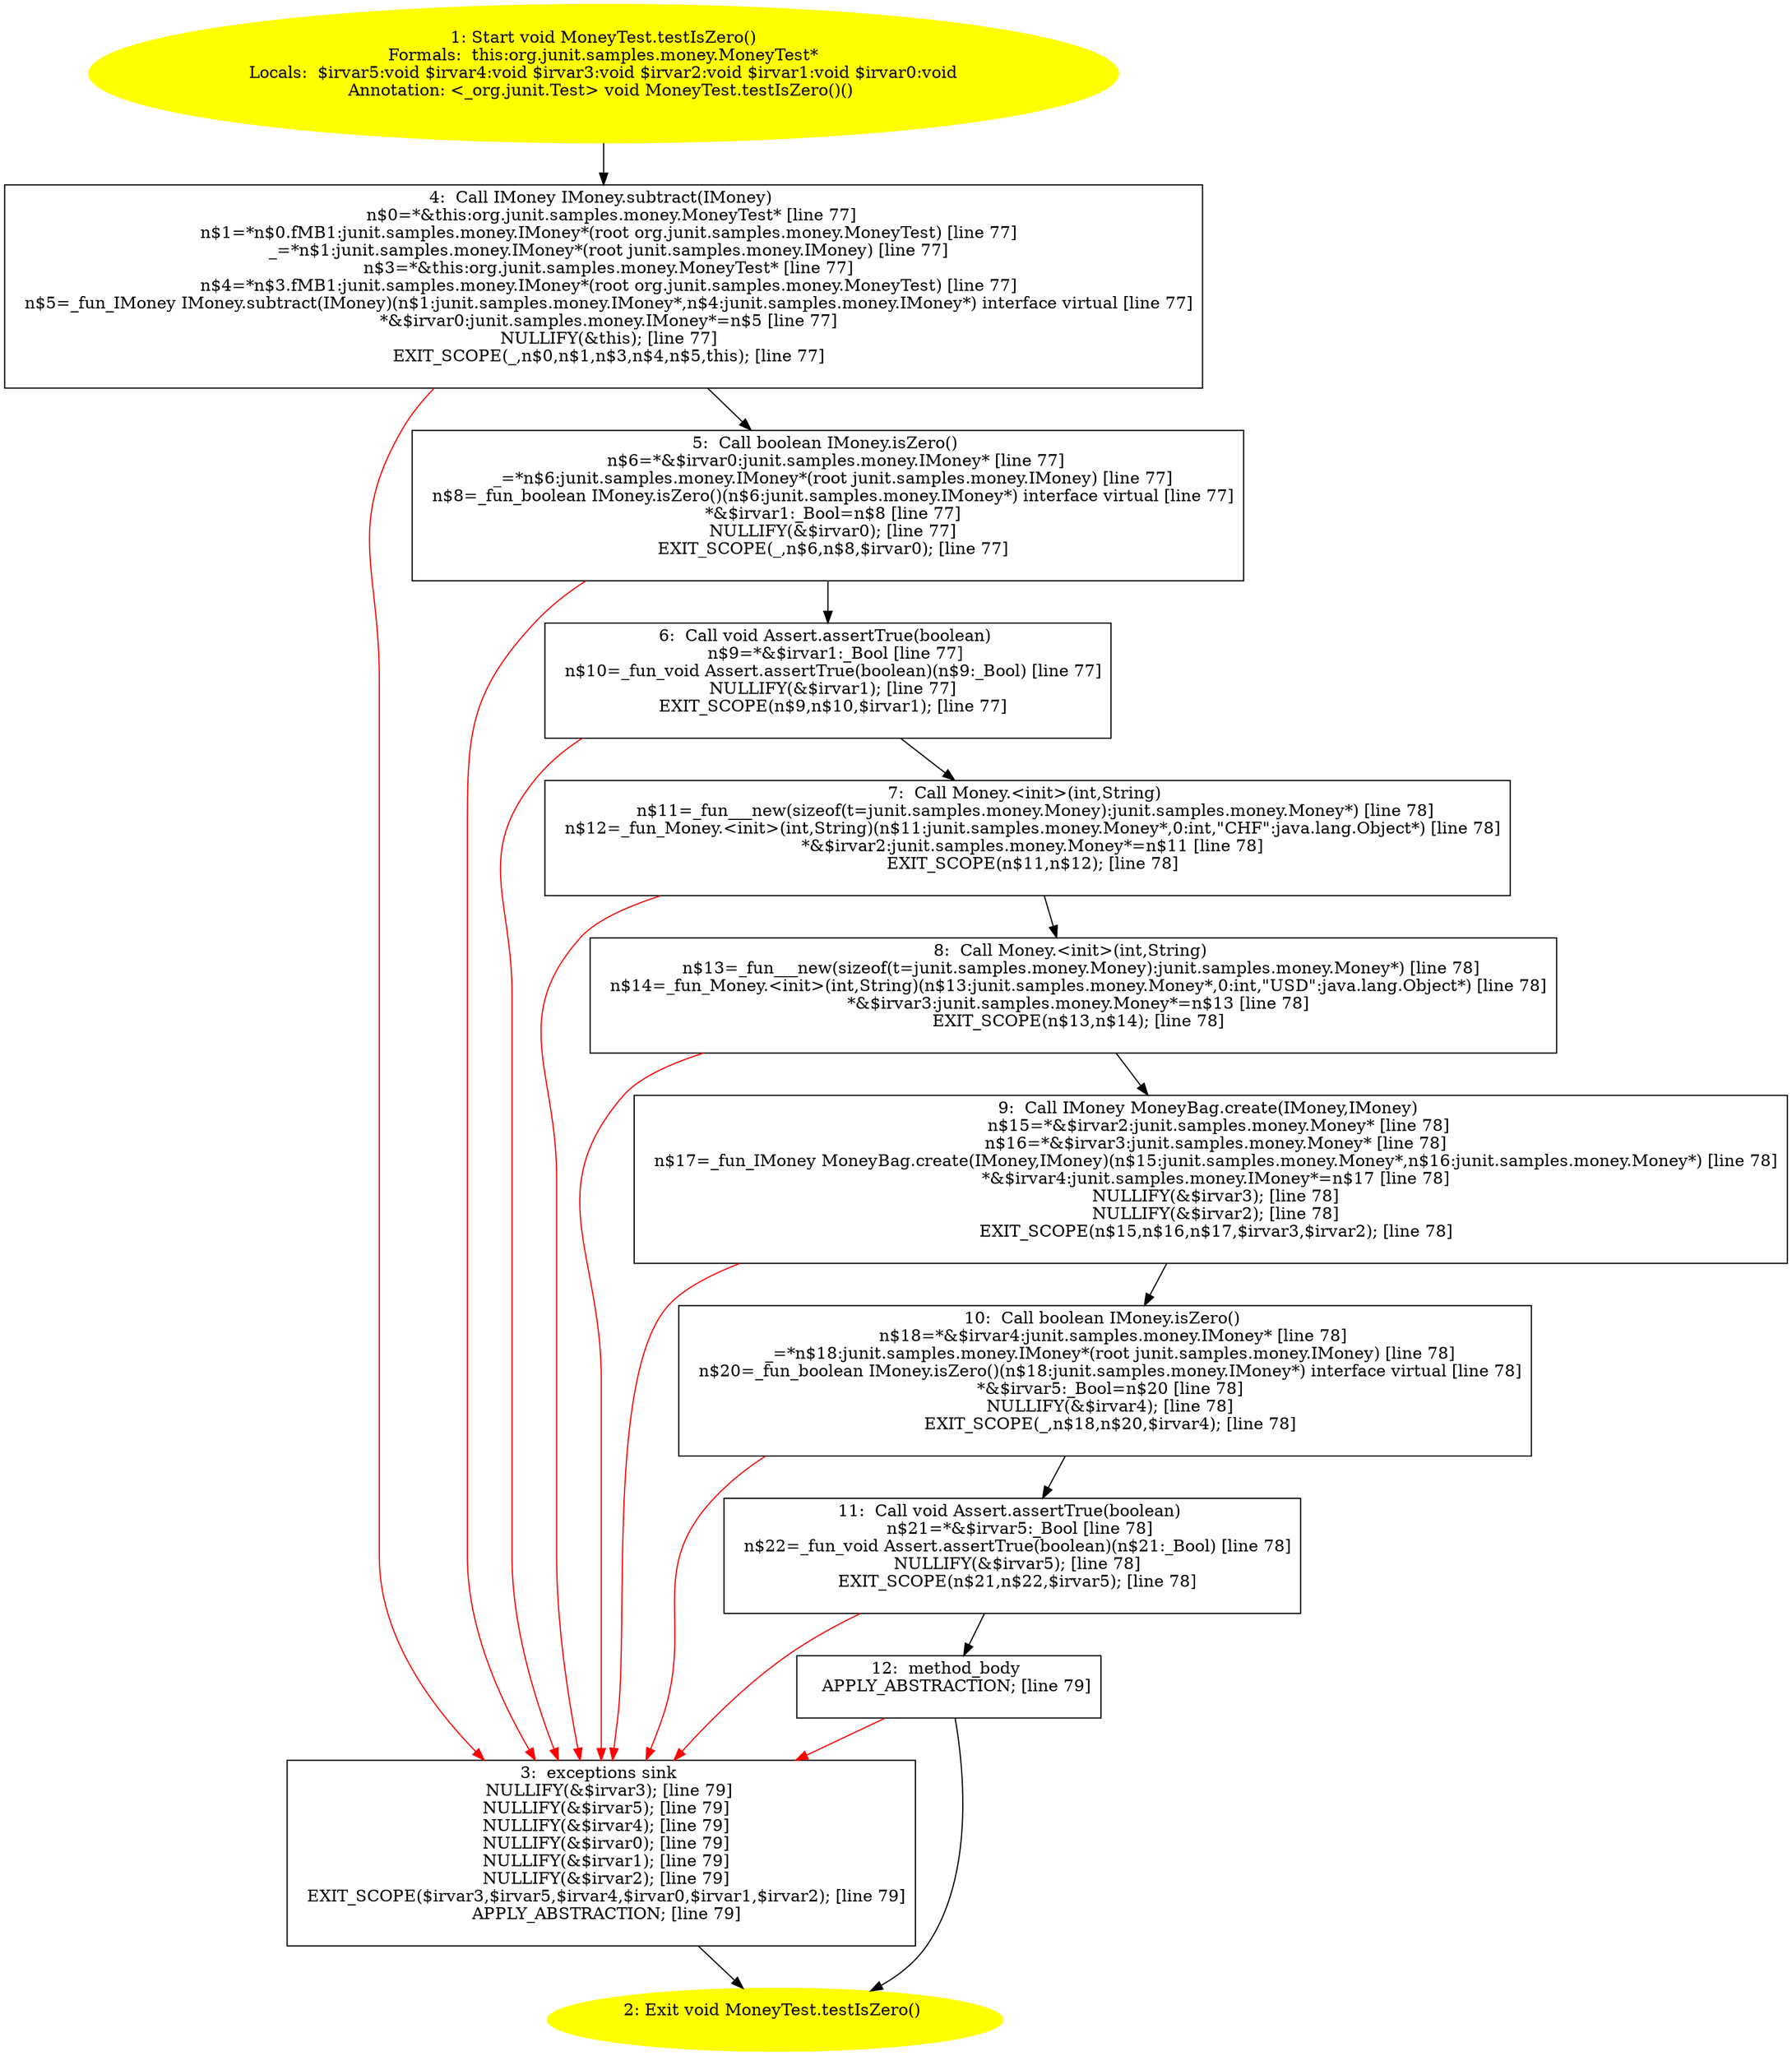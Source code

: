 /* @generated */
digraph cfg {
"org.junit.samples.money.MoneyTest.testIsZero():void.c0c62133943f3cf22ffe621b959c5164_1" [label="1: Start void MoneyTest.testIsZero()\nFormals:  this:org.junit.samples.money.MoneyTest*\nLocals:  $irvar5:void $irvar4:void $irvar3:void $irvar2:void $irvar1:void $irvar0:void\nAnnotation: <_org.junit.Test> void MoneyTest.testIsZero()() \n  " color=yellow style=filled]
	

	 "org.junit.samples.money.MoneyTest.testIsZero():void.c0c62133943f3cf22ffe621b959c5164_1" -> "org.junit.samples.money.MoneyTest.testIsZero():void.c0c62133943f3cf22ffe621b959c5164_4" ;
"org.junit.samples.money.MoneyTest.testIsZero():void.c0c62133943f3cf22ffe621b959c5164_2" [label="2: Exit void MoneyTest.testIsZero() \n  " color=yellow style=filled]
	

"org.junit.samples.money.MoneyTest.testIsZero():void.c0c62133943f3cf22ffe621b959c5164_3" [label="3:  exceptions sink \n   NULLIFY(&$irvar3); [line 79]\n  NULLIFY(&$irvar5); [line 79]\n  NULLIFY(&$irvar4); [line 79]\n  NULLIFY(&$irvar0); [line 79]\n  NULLIFY(&$irvar1); [line 79]\n  NULLIFY(&$irvar2); [line 79]\n  EXIT_SCOPE($irvar3,$irvar5,$irvar4,$irvar0,$irvar1,$irvar2); [line 79]\n  APPLY_ABSTRACTION; [line 79]\n " shape="box"]
	

	 "org.junit.samples.money.MoneyTest.testIsZero():void.c0c62133943f3cf22ffe621b959c5164_3" -> "org.junit.samples.money.MoneyTest.testIsZero():void.c0c62133943f3cf22ffe621b959c5164_2" ;
"org.junit.samples.money.MoneyTest.testIsZero():void.c0c62133943f3cf22ffe621b959c5164_4" [label="4:  Call IMoney IMoney.subtract(IMoney) \n   n$0=*&this:org.junit.samples.money.MoneyTest* [line 77]\n  n$1=*n$0.fMB1:junit.samples.money.IMoney*(root org.junit.samples.money.MoneyTest) [line 77]\n  _=*n$1:junit.samples.money.IMoney*(root junit.samples.money.IMoney) [line 77]\n  n$3=*&this:org.junit.samples.money.MoneyTest* [line 77]\n  n$4=*n$3.fMB1:junit.samples.money.IMoney*(root org.junit.samples.money.MoneyTest) [line 77]\n  n$5=_fun_IMoney IMoney.subtract(IMoney)(n$1:junit.samples.money.IMoney*,n$4:junit.samples.money.IMoney*) interface virtual [line 77]\n  *&$irvar0:junit.samples.money.IMoney*=n$5 [line 77]\n  NULLIFY(&this); [line 77]\n  EXIT_SCOPE(_,n$0,n$1,n$3,n$4,n$5,this); [line 77]\n " shape="box"]
	

	 "org.junit.samples.money.MoneyTest.testIsZero():void.c0c62133943f3cf22ffe621b959c5164_4" -> "org.junit.samples.money.MoneyTest.testIsZero():void.c0c62133943f3cf22ffe621b959c5164_5" ;
	 "org.junit.samples.money.MoneyTest.testIsZero():void.c0c62133943f3cf22ffe621b959c5164_4" -> "org.junit.samples.money.MoneyTest.testIsZero():void.c0c62133943f3cf22ffe621b959c5164_3" [color="red" ];
"org.junit.samples.money.MoneyTest.testIsZero():void.c0c62133943f3cf22ffe621b959c5164_5" [label="5:  Call boolean IMoney.isZero() \n   n$6=*&$irvar0:junit.samples.money.IMoney* [line 77]\n  _=*n$6:junit.samples.money.IMoney*(root junit.samples.money.IMoney) [line 77]\n  n$8=_fun_boolean IMoney.isZero()(n$6:junit.samples.money.IMoney*) interface virtual [line 77]\n  *&$irvar1:_Bool=n$8 [line 77]\n  NULLIFY(&$irvar0); [line 77]\n  EXIT_SCOPE(_,n$6,n$8,$irvar0); [line 77]\n " shape="box"]
	

	 "org.junit.samples.money.MoneyTest.testIsZero():void.c0c62133943f3cf22ffe621b959c5164_5" -> "org.junit.samples.money.MoneyTest.testIsZero():void.c0c62133943f3cf22ffe621b959c5164_6" ;
	 "org.junit.samples.money.MoneyTest.testIsZero():void.c0c62133943f3cf22ffe621b959c5164_5" -> "org.junit.samples.money.MoneyTest.testIsZero():void.c0c62133943f3cf22ffe621b959c5164_3" [color="red" ];
"org.junit.samples.money.MoneyTest.testIsZero():void.c0c62133943f3cf22ffe621b959c5164_6" [label="6:  Call void Assert.assertTrue(boolean) \n   n$9=*&$irvar1:_Bool [line 77]\n  n$10=_fun_void Assert.assertTrue(boolean)(n$9:_Bool) [line 77]\n  NULLIFY(&$irvar1); [line 77]\n  EXIT_SCOPE(n$9,n$10,$irvar1); [line 77]\n " shape="box"]
	

	 "org.junit.samples.money.MoneyTest.testIsZero():void.c0c62133943f3cf22ffe621b959c5164_6" -> "org.junit.samples.money.MoneyTest.testIsZero():void.c0c62133943f3cf22ffe621b959c5164_7" ;
	 "org.junit.samples.money.MoneyTest.testIsZero():void.c0c62133943f3cf22ffe621b959c5164_6" -> "org.junit.samples.money.MoneyTest.testIsZero():void.c0c62133943f3cf22ffe621b959c5164_3" [color="red" ];
"org.junit.samples.money.MoneyTest.testIsZero():void.c0c62133943f3cf22ffe621b959c5164_7" [label="7:  Call Money.<init>(int,String) \n   n$11=_fun___new(sizeof(t=junit.samples.money.Money):junit.samples.money.Money*) [line 78]\n  n$12=_fun_Money.<init>(int,String)(n$11:junit.samples.money.Money*,0:int,\"CHF\":java.lang.Object*) [line 78]\n  *&$irvar2:junit.samples.money.Money*=n$11 [line 78]\n  EXIT_SCOPE(n$11,n$12); [line 78]\n " shape="box"]
	

	 "org.junit.samples.money.MoneyTest.testIsZero():void.c0c62133943f3cf22ffe621b959c5164_7" -> "org.junit.samples.money.MoneyTest.testIsZero():void.c0c62133943f3cf22ffe621b959c5164_8" ;
	 "org.junit.samples.money.MoneyTest.testIsZero():void.c0c62133943f3cf22ffe621b959c5164_7" -> "org.junit.samples.money.MoneyTest.testIsZero():void.c0c62133943f3cf22ffe621b959c5164_3" [color="red" ];
"org.junit.samples.money.MoneyTest.testIsZero():void.c0c62133943f3cf22ffe621b959c5164_8" [label="8:  Call Money.<init>(int,String) \n   n$13=_fun___new(sizeof(t=junit.samples.money.Money):junit.samples.money.Money*) [line 78]\n  n$14=_fun_Money.<init>(int,String)(n$13:junit.samples.money.Money*,0:int,\"USD\":java.lang.Object*) [line 78]\n  *&$irvar3:junit.samples.money.Money*=n$13 [line 78]\n  EXIT_SCOPE(n$13,n$14); [line 78]\n " shape="box"]
	

	 "org.junit.samples.money.MoneyTest.testIsZero():void.c0c62133943f3cf22ffe621b959c5164_8" -> "org.junit.samples.money.MoneyTest.testIsZero():void.c0c62133943f3cf22ffe621b959c5164_9" ;
	 "org.junit.samples.money.MoneyTest.testIsZero():void.c0c62133943f3cf22ffe621b959c5164_8" -> "org.junit.samples.money.MoneyTest.testIsZero():void.c0c62133943f3cf22ffe621b959c5164_3" [color="red" ];
"org.junit.samples.money.MoneyTest.testIsZero():void.c0c62133943f3cf22ffe621b959c5164_9" [label="9:  Call IMoney MoneyBag.create(IMoney,IMoney) \n   n$15=*&$irvar2:junit.samples.money.Money* [line 78]\n  n$16=*&$irvar3:junit.samples.money.Money* [line 78]\n  n$17=_fun_IMoney MoneyBag.create(IMoney,IMoney)(n$15:junit.samples.money.Money*,n$16:junit.samples.money.Money*) [line 78]\n  *&$irvar4:junit.samples.money.IMoney*=n$17 [line 78]\n  NULLIFY(&$irvar3); [line 78]\n  NULLIFY(&$irvar2); [line 78]\n  EXIT_SCOPE(n$15,n$16,n$17,$irvar3,$irvar2); [line 78]\n " shape="box"]
	

	 "org.junit.samples.money.MoneyTest.testIsZero():void.c0c62133943f3cf22ffe621b959c5164_9" -> "org.junit.samples.money.MoneyTest.testIsZero():void.c0c62133943f3cf22ffe621b959c5164_10" ;
	 "org.junit.samples.money.MoneyTest.testIsZero():void.c0c62133943f3cf22ffe621b959c5164_9" -> "org.junit.samples.money.MoneyTest.testIsZero():void.c0c62133943f3cf22ffe621b959c5164_3" [color="red" ];
"org.junit.samples.money.MoneyTest.testIsZero():void.c0c62133943f3cf22ffe621b959c5164_10" [label="10:  Call boolean IMoney.isZero() \n   n$18=*&$irvar4:junit.samples.money.IMoney* [line 78]\n  _=*n$18:junit.samples.money.IMoney*(root junit.samples.money.IMoney) [line 78]\n  n$20=_fun_boolean IMoney.isZero()(n$18:junit.samples.money.IMoney*) interface virtual [line 78]\n  *&$irvar5:_Bool=n$20 [line 78]\n  NULLIFY(&$irvar4); [line 78]\n  EXIT_SCOPE(_,n$18,n$20,$irvar4); [line 78]\n " shape="box"]
	

	 "org.junit.samples.money.MoneyTest.testIsZero():void.c0c62133943f3cf22ffe621b959c5164_10" -> "org.junit.samples.money.MoneyTest.testIsZero():void.c0c62133943f3cf22ffe621b959c5164_11" ;
	 "org.junit.samples.money.MoneyTest.testIsZero():void.c0c62133943f3cf22ffe621b959c5164_10" -> "org.junit.samples.money.MoneyTest.testIsZero():void.c0c62133943f3cf22ffe621b959c5164_3" [color="red" ];
"org.junit.samples.money.MoneyTest.testIsZero():void.c0c62133943f3cf22ffe621b959c5164_11" [label="11:  Call void Assert.assertTrue(boolean) \n   n$21=*&$irvar5:_Bool [line 78]\n  n$22=_fun_void Assert.assertTrue(boolean)(n$21:_Bool) [line 78]\n  NULLIFY(&$irvar5); [line 78]\n  EXIT_SCOPE(n$21,n$22,$irvar5); [line 78]\n " shape="box"]
	

	 "org.junit.samples.money.MoneyTest.testIsZero():void.c0c62133943f3cf22ffe621b959c5164_11" -> "org.junit.samples.money.MoneyTest.testIsZero():void.c0c62133943f3cf22ffe621b959c5164_12" ;
	 "org.junit.samples.money.MoneyTest.testIsZero():void.c0c62133943f3cf22ffe621b959c5164_11" -> "org.junit.samples.money.MoneyTest.testIsZero():void.c0c62133943f3cf22ffe621b959c5164_3" [color="red" ];
"org.junit.samples.money.MoneyTest.testIsZero():void.c0c62133943f3cf22ffe621b959c5164_12" [label="12:  method_body \n   APPLY_ABSTRACTION; [line 79]\n " shape="box"]
	

	 "org.junit.samples.money.MoneyTest.testIsZero():void.c0c62133943f3cf22ffe621b959c5164_12" -> "org.junit.samples.money.MoneyTest.testIsZero():void.c0c62133943f3cf22ffe621b959c5164_2" ;
	 "org.junit.samples.money.MoneyTest.testIsZero():void.c0c62133943f3cf22ffe621b959c5164_12" -> "org.junit.samples.money.MoneyTest.testIsZero():void.c0c62133943f3cf22ffe621b959c5164_3" [color="red" ];
}
